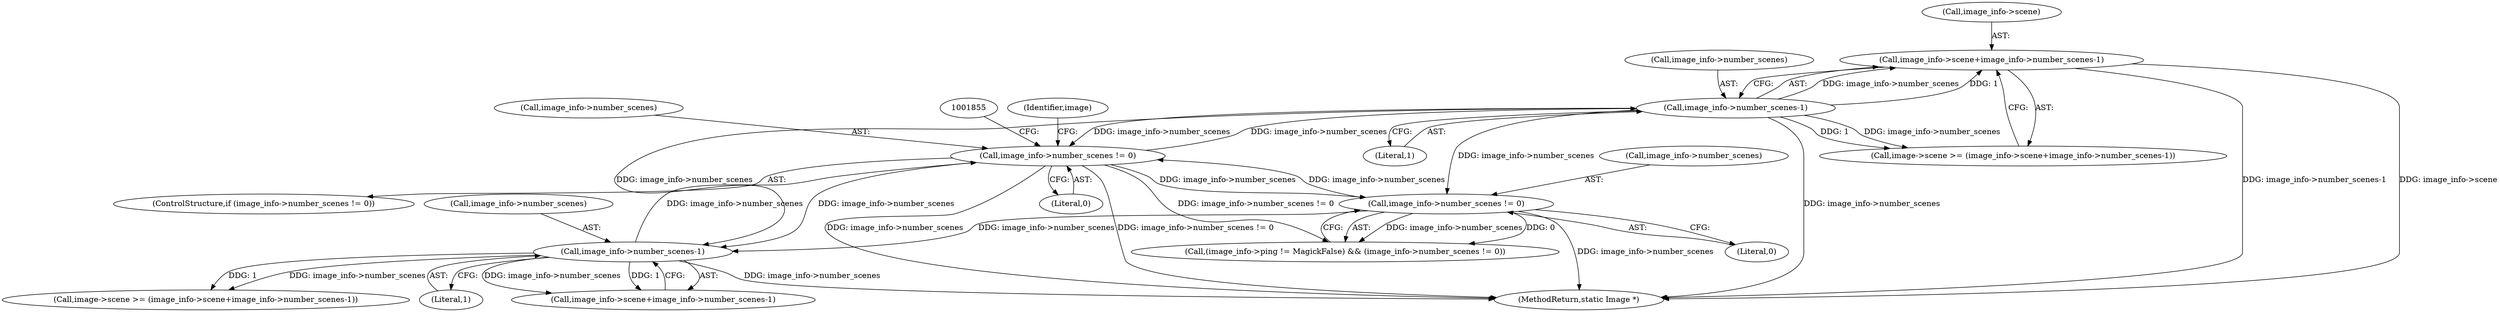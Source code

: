 digraph "0_ImageMagick_3e9165285eda6e1bb71172031d3048b51bb443a4@pointer" {
"1001844" [label="(Call,image_info->scene+image_info->number_scenes-1)"];
"1001848" [label="(Call,image_info->number_scenes-1)"];
"1001834" [label="(Call,image_info->number_scenes != 0)"];
"1000579" [label="(Call,image_info->number_scenes-1)"];
"1000565" [label="(Call,image_info->number_scenes != 0)"];
"1000583" [label="(Literal,1)"];
"1001838" [label="(Literal,0)"];
"1001834" [label="(Call,image_info->number_scenes != 0)"];
"1000569" [label="(Literal,0)"];
"1000575" [label="(Call,image_info->scene+image_info->number_scenes-1)"];
"1000559" [label="(Call,(image_info->ping != MagickFalse) && (image_info->number_scenes != 0))"];
"1000565" [label="(Call,image_info->number_scenes != 0)"];
"1000566" [label="(Call,image_info->number_scenes)"];
"1001844" [label="(Call,image_info->scene+image_info->number_scenes-1)"];
"1000571" [label="(Call,image->scene >= (image_info->scene+image_info->number_scenes-1))"];
"1000579" [label="(Call,image_info->number_scenes-1)"];
"1001848" [label="(Call,image_info->number_scenes-1)"];
"1000580" [label="(Call,image_info->number_scenes)"];
"1001845" [label="(Call,image_info->scene)"];
"1001833" [label="(ControlStructure,if (image_info->number_scenes != 0))"];
"1001932" [label="(MethodReturn,static Image *)"];
"1001842" [label="(Identifier,image)"];
"1001840" [label="(Call,image->scene >= (image_info->scene+image_info->number_scenes-1))"];
"1001849" [label="(Call,image_info->number_scenes)"];
"1001835" [label="(Call,image_info->number_scenes)"];
"1001852" [label="(Literal,1)"];
"1001844" -> "1001840"  [label="AST: "];
"1001844" -> "1001848"  [label="CFG: "];
"1001845" -> "1001844"  [label="AST: "];
"1001848" -> "1001844"  [label="AST: "];
"1001840" -> "1001844"  [label="CFG: "];
"1001844" -> "1001932"  [label="DDG: image_info->number_scenes-1"];
"1001844" -> "1001932"  [label="DDG: image_info->scene"];
"1001848" -> "1001844"  [label="DDG: image_info->number_scenes"];
"1001848" -> "1001844"  [label="DDG: 1"];
"1001848" -> "1001852"  [label="CFG: "];
"1001849" -> "1001848"  [label="AST: "];
"1001852" -> "1001848"  [label="AST: "];
"1001848" -> "1001932"  [label="DDG: image_info->number_scenes"];
"1001848" -> "1000565"  [label="DDG: image_info->number_scenes"];
"1001848" -> "1000579"  [label="DDG: image_info->number_scenes"];
"1001848" -> "1001834"  [label="DDG: image_info->number_scenes"];
"1001848" -> "1001840"  [label="DDG: image_info->number_scenes"];
"1001848" -> "1001840"  [label="DDG: 1"];
"1001834" -> "1001848"  [label="DDG: image_info->number_scenes"];
"1001834" -> "1001833"  [label="AST: "];
"1001834" -> "1001838"  [label="CFG: "];
"1001835" -> "1001834"  [label="AST: "];
"1001838" -> "1001834"  [label="AST: "];
"1001842" -> "1001834"  [label="CFG: "];
"1001855" -> "1001834"  [label="CFG: "];
"1001834" -> "1001932"  [label="DDG: image_info->number_scenes != 0"];
"1001834" -> "1001932"  [label="DDG: image_info->number_scenes"];
"1001834" -> "1000559"  [label="DDG: image_info->number_scenes != 0"];
"1001834" -> "1000565"  [label="DDG: image_info->number_scenes"];
"1001834" -> "1000579"  [label="DDG: image_info->number_scenes"];
"1000579" -> "1001834"  [label="DDG: image_info->number_scenes"];
"1000565" -> "1001834"  [label="DDG: image_info->number_scenes"];
"1000579" -> "1000575"  [label="AST: "];
"1000579" -> "1000583"  [label="CFG: "];
"1000580" -> "1000579"  [label="AST: "];
"1000583" -> "1000579"  [label="AST: "];
"1000575" -> "1000579"  [label="CFG: "];
"1000579" -> "1001932"  [label="DDG: image_info->number_scenes"];
"1000579" -> "1000571"  [label="DDG: image_info->number_scenes"];
"1000579" -> "1000571"  [label="DDG: 1"];
"1000579" -> "1000575"  [label="DDG: image_info->number_scenes"];
"1000579" -> "1000575"  [label="DDG: 1"];
"1000565" -> "1000579"  [label="DDG: image_info->number_scenes"];
"1000565" -> "1000559"  [label="AST: "];
"1000565" -> "1000569"  [label="CFG: "];
"1000566" -> "1000565"  [label="AST: "];
"1000569" -> "1000565"  [label="AST: "];
"1000559" -> "1000565"  [label="CFG: "];
"1000565" -> "1001932"  [label="DDG: image_info->number_scenes"];
"1000565" -> "1000559"  [label="DDG: image_info->number_scenes"];
"1000565" -> "1000559"  [label="DDG: 0"];
}
